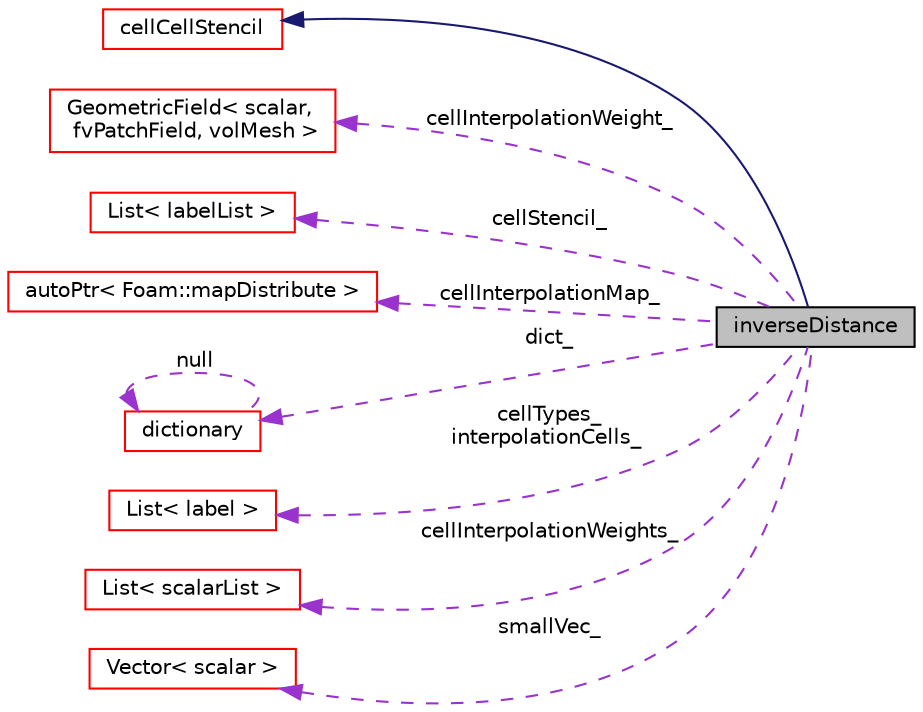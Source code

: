 digraph "inverseDistance"
{
  bgcolor="transparent";
  edge [fontname="Helvetica",fontsize="10",labelfontname="Helvetica",labelfontsize="10"];
  node [fontname="Helvetica",fontsize="10",shape=record];
  rankdir="LR";
  Node1 [label="inverseDistance",height=0.2,width=0.4,color="black", fillcolor="grey75", style="filled" fontcolor="black"];
  Node2 -> Node1 [dir="back",color="midnightblue",fontsize="10",style="solid",fontname="Helvetica"];
  Node2 [label="cellCellStencil",height=0.2,width=0.4,color="red",URL="$classFoam_1_1cellCellStencil.html",tooltip="Calculation of interpolation stencils. "];
  Node3 -> Node1 [dir="back",color="darkorchid3",fontsize="10",style="dashed",label=" cellInterpolationWeight_" ,fontname="Helvetica"];
  Node3 [label="GeometricField\< scalar,\l fvPatchField, volMesh \>",height=0.2,width=0.4,color="red",URL="$classFoam_1_1GeometricField.html"];
  Node4 -> Node1 [dir="back",color="darkorchid3",fontsize="10",style="dashed",label=" cellStencil_" ,fontname="Helvetica"];
  Node4 [label="List\< labelList \>",height=0.2,width=0.4,color="red",URL="$classFoam_1_1List.html"];
  Node5 -> Node1 [dir="back",color="darkorchid3",fontsize="10",style="dashed",label=" cellInterpolationMap_" ,fontname="Helvetica"];
  Node5 [label="autoPtr\< Foam::mapDistribute \>",height=0.2,width=0.4,color="red",URL="$classFoam_1_1autoPtr.html"];
  Node6 -> Node1 [dir="back",color="darkorchid3",fontsize="10",style="dashed",label=" dict_" ,fontname="Helvetica"];
  Node6 [label="dictionary",height=0.2,width=0.4,color="red",URL="$classFoam_1_1dictionary.html",tooltip="A list of keyword definitions, which are a keyword followed by a number of values (eg..."];
  Node6 -> Node6 [dir="back",color="darkorchid3",fontsize="10",style="dashed",label=" null" ,fontname="Helvetica"];
  Node7 -> Node1 [dir="back",color="darkorchid3",fontsize="10",style="dashed",label=" cellTypes_\ninterpolationCells_" ,fontname="Helvetica"];
  Node7 [label="List\< label \>",height=0.2,width=0.4,color="red",URL="$classFoam_1_1List.html"];
  Node8 -> Node1 [dir="back",color="darkorchid3",fontsize="10",style="dashed",label=" cellInterpolationWeights_" ,fontname="Helvetica"];
  Node8 [label="List\< scalarList \>",height=0.2,width=0.4,color="red",URL="$classFoam_1_1List.html"];
  Node9 -> Node1 [dir="back",color="darkorchid3",fontsize="10",style="dashed",label=" smallVec_" ,fontname="Helvetica"];
  Node9 [label="Vector\< scalar \>",height=0.2,width=0.4,color="red",URL="$classFoam_1_1Vector.html"];
}
